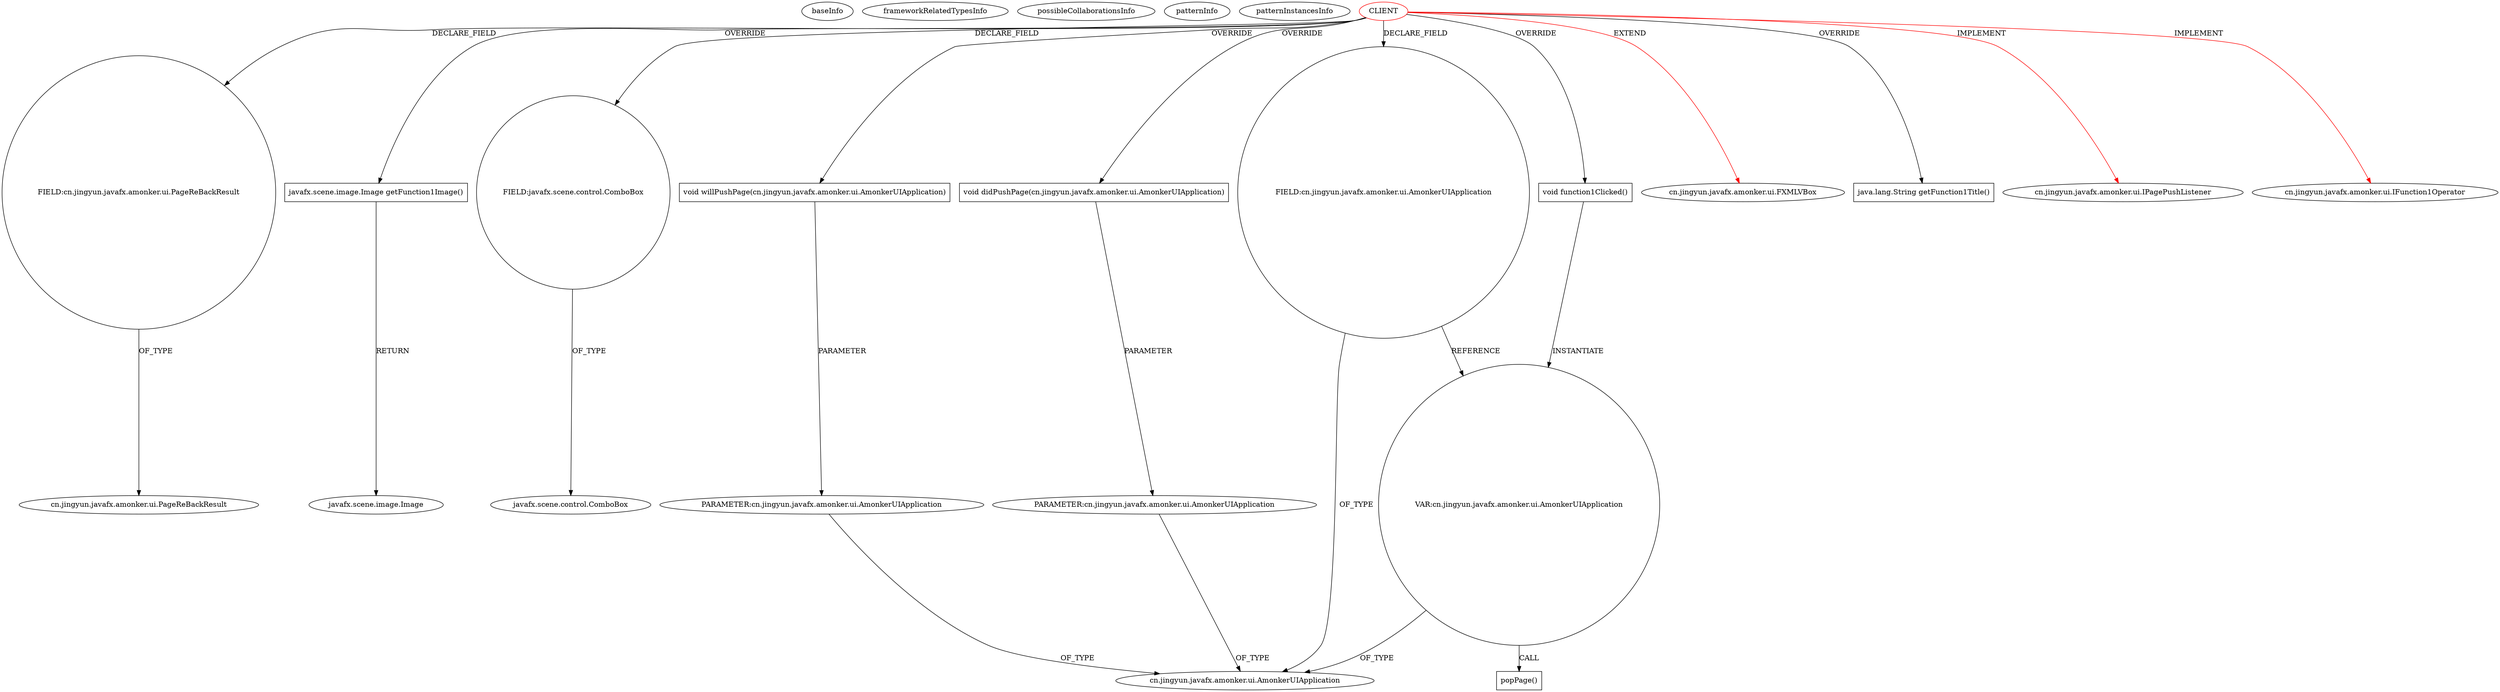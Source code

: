 digraph {
baseInfo[graphId=4389,category="pattern",isAnonymous=false,possibleRelation=false]
frameworkRelatedTypesInfo[0="cn.jingyun.javafx.amonker.ui.IPagePushListener",1="cn.jingyun.javafx.amonker.ui.IFunction1Operator",2="cn.jingyun.javafx.amonker.ui.FXMLVBox"]
possibleCollaborationsInfo[]
patternInfo[frequency=2.0,patternRootClient=0]
patternInstancesInfo[0="amonker-Trans~/amonker-Trans/Trans-master/src/cn/jingyun/trans/FFmpegArgumentsCreator.java~FFmpegArgumentsCreator~1843",1="amonker-Trans~/amonker-Trans/Trans-master/src/cn/jingyun/trans/Project.java~Project~1849"]
23[label="cn.jingyun.javafx.amonker.ui.PageReBackResult",vertexType="FRAMEWORK_CLASS_TYPE",isFrameworkType=false]
22[label="FIELD:cn.jingyun.javafx.amonker.ui.PageReBackResult",vertexType="FIELD_DECLARATION",isFrameworkType=false,shape=circle]
0[label="CLIENT",vertexType="ROOT_CLIENT_CLASS_DECLARATION",isFrameworkType=false,color=red]
38[label="javafx.scene.image.Image getFunction1Image()",vertexType="OVERRIDING_METHOD_DECLARATION",isFrameworkType=false,shape=box]
39[label="javafx.scene.image.Image",vertexType="FRAMEWORK_CLASS_TYPE",isFrameworkType=false]
8[label="FIELD:javafx.scene.control.ComboBox",vertexType="FIELD_DECLARATION",isFrameworkType=false,shape=circle]
40[label="void willPushPage(cn.jingyun.javafx.amonker.ui.AmonkerUIApplication)",vertexType="OVERRIDING_METHOD_DECLARATION",isFrameworkType=false,shape=box]
41[label="PARAMETER:cn.jingyun.javafx.amonker.ui.AmonkerUIApplication",vertexType="PARAMETER_DECLARATION",isFrameworkType=false]
5[label="cn.jingyun.javafx.amonker.ui.AmonkerUIApplication",vertexType="FRAMEWORK_CLASS_TYPE",isFrameworkType=false]
44[label="PARAMETER:cn.jingyun.javafx.amonker.ui.AmonkerUIApplication",vertexType="PARAMETER_DECLARATION",isFrameworkType=false]
34[label="VAR:cn.jingyun.javafx.amonker.ui.AmonkerUIApplication",vertexType="VARIABLE_EXPRESION",isFrameworkType=false,shape=circle]
1[label="cn.jingyun.javafx.amonker.ui.FXMLVBox",vertexType="FRAMEWORK_CLASS_TYPE",isFrameworkType=false]
4[label="FIELD:cn.jingyun.javafx.amonker.ui.AmonkerUIApplication",vertexType="FIELD_DECLARATION",isFrameworkType=false,shape=circle]
37[label="java.lang.String getFunction1Title()",vertexType="OVERRIDING_METHOD_DECLARATION",isFrameworkType=false,shape=box]
43[label="void didPushPage(cn.jingyun.javafx.amonker.ui.AmonkerUIApplication)",vertexType="OVERRIDING_METHOD_DECLARATION",isFrameworkType=false,shape=box]
30[label="void function1Clicked()",vertexType="OVERRIDING_METHOD_DECLARATION",isFrameworkType=false,shape=box]
3[label="cn.jingyun.javafx.amonker.ui.IPagePushListener",vertexType="FRAMEWORK_INTERFACE_TYPE",isFrameworkType=false]
2[label="cn.jingyun.javafx.amonker.ui.IFunction1Operator",vertexType="FRAMEWORK_INTERFACE_TYPE",isFrameworkType=false]
7[label="javafx.scene.control.ComboBox",vertexType="FRAMEWORK_CLASS_TYPE",isFrameworkType=false]
35[label="popPage()",vertexType="INSIDE_CALL",isFrameworkType=false,shape=box]
22->23[label="OF_TYPE"]
40->41[label="PARAMETER"]
44->5[label="OF_TYPE"]
0->8[label="DECLARE_FIELD"]
34->35[label="CALL"]
38->39[label="RETURN"]
0->3[label="IMPLEMENT",color=red]
0->40[label="OVERRIDE"]
30->34[label="INSTANTIATE"]
0->4[label="DECLARE_FIELD"]
0->2[label="IMPLEMENT",color=red]
0->1[label="EXTEND",color=red]
0->37[label="OVERRIDE"]
34->5[label="OF_TYPE"]
4->5[label="OF_TYPE"]
4->34[label="REFERENCE"]
0->22[label="DECLARE_FIELD"]
0->38[label="OVERRIDE"]
0->43[label="OVERRIDE"]
41->5[label="OF_TYPE"]
43->44[label="PARAMETER"]
0->30[label="OVERRIDE"]
8->7[label="OF_TYPE"]
}
